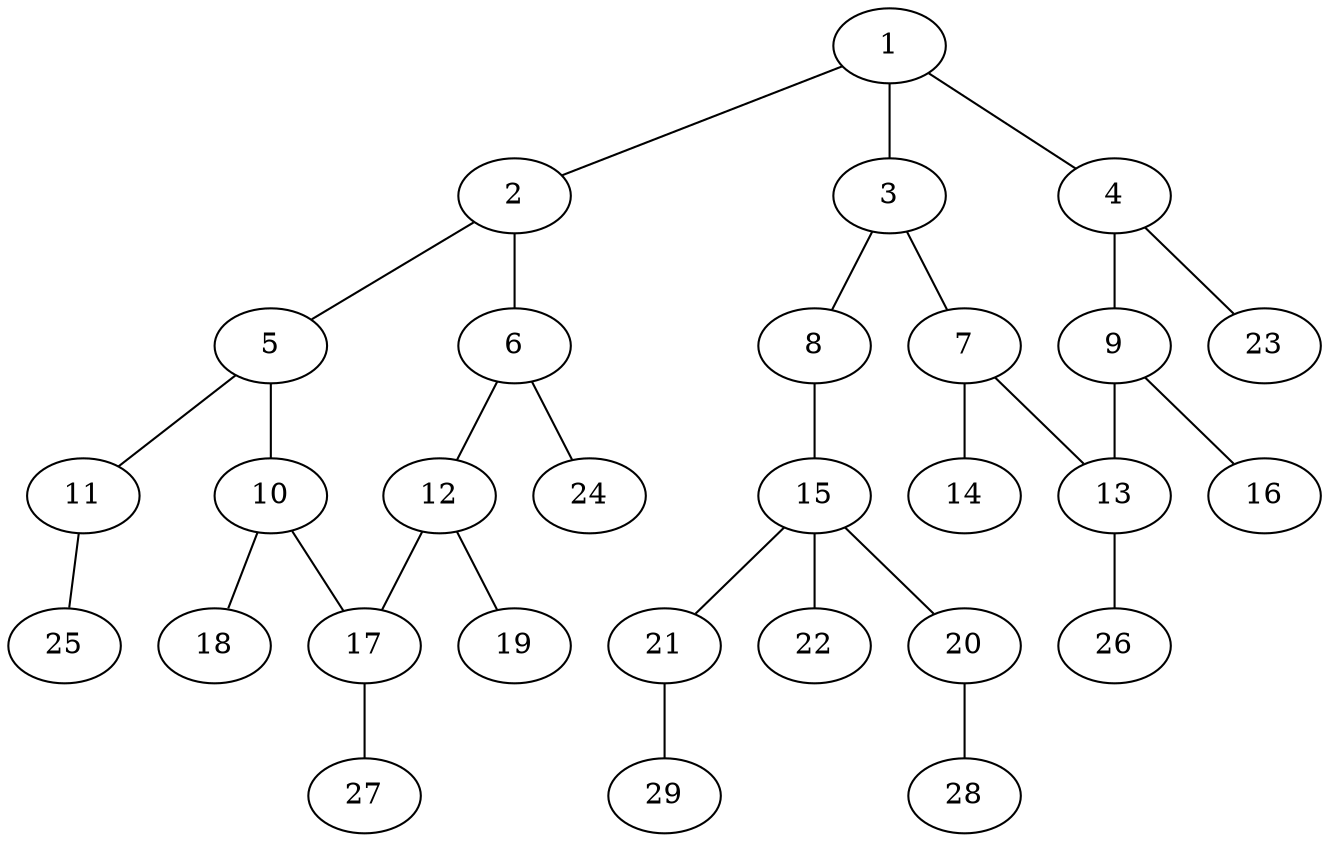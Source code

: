 graph molecule_2809 {
	1	 [chem=C];
	2	 [chem=C];
	1 -- 2	 [valence=1];
	3	 [chem=C];
	1 -- 3	 [valence=2];
	4	 [chem=C];
	1 -- 4	 [valence=1];
	5	 [chem=C];
	2 -- 5	 [valence=1];
	6	 [chem=C];
	2 -- 6	 [valence=2];
	7	 [chem=C];
	3 -- 7	 [valence=1];
	8	 [chem=O];
	3 -- 8	 [valence=1];
	9	 [chem=C];
	4 -- 9	 [valence=2];
	23	 [chem=H];
	4 -- 23	 [valence=1];
	10	 [chem=C];
	5 -- 10	 [valence=2];
	11	 [chem=O];
	5 -- 11	 [valence=1];
	12	 [chem=C];
	6 -- 12	 [valence=1];
	24	 [chem=H];
	6 -- 24	 [valence=1];
	13	 [chem=C];
	7 -- 13	 [valence=2];
	14	 [chem=Br];
	7 -- 14	 [valence=1];
	15	 [chem=P];
	8 -- 15	 [valence=1];
	9 -- 13	 [valence=1];
	16	 [chem=Br];
	9 -- 16	 [valence=1];
	17	 [chem=C];
	10 -- 17	 [valence=1];
	18	 [chem=Br];
	10 -- 18	 [valence=1];
	25	 [chem=H];
	11 -- 25	 [valence=1];
	12 -- 17	 [valence=2];
	19	 [chem=Br];
	12 -- 19	 [valence=1];
	26	 [chem=H];
	13 -- 26	 [valence=1];
	20	 [chem=O];
	15 -- 20	 [valence=1];
	21	 [chem=O];
	15 -- 21	 [valence=1];
	22	 [chem=O];
	15 -- 22	 [valence=2];
	27	 [chem=H];
	17 -- 27	 [valence=1];
	28	 [chem=H];
	20 -- 28	 [valence=1];
	29	 [chem=H];
	21 -- 29	 [valence=1];
}
